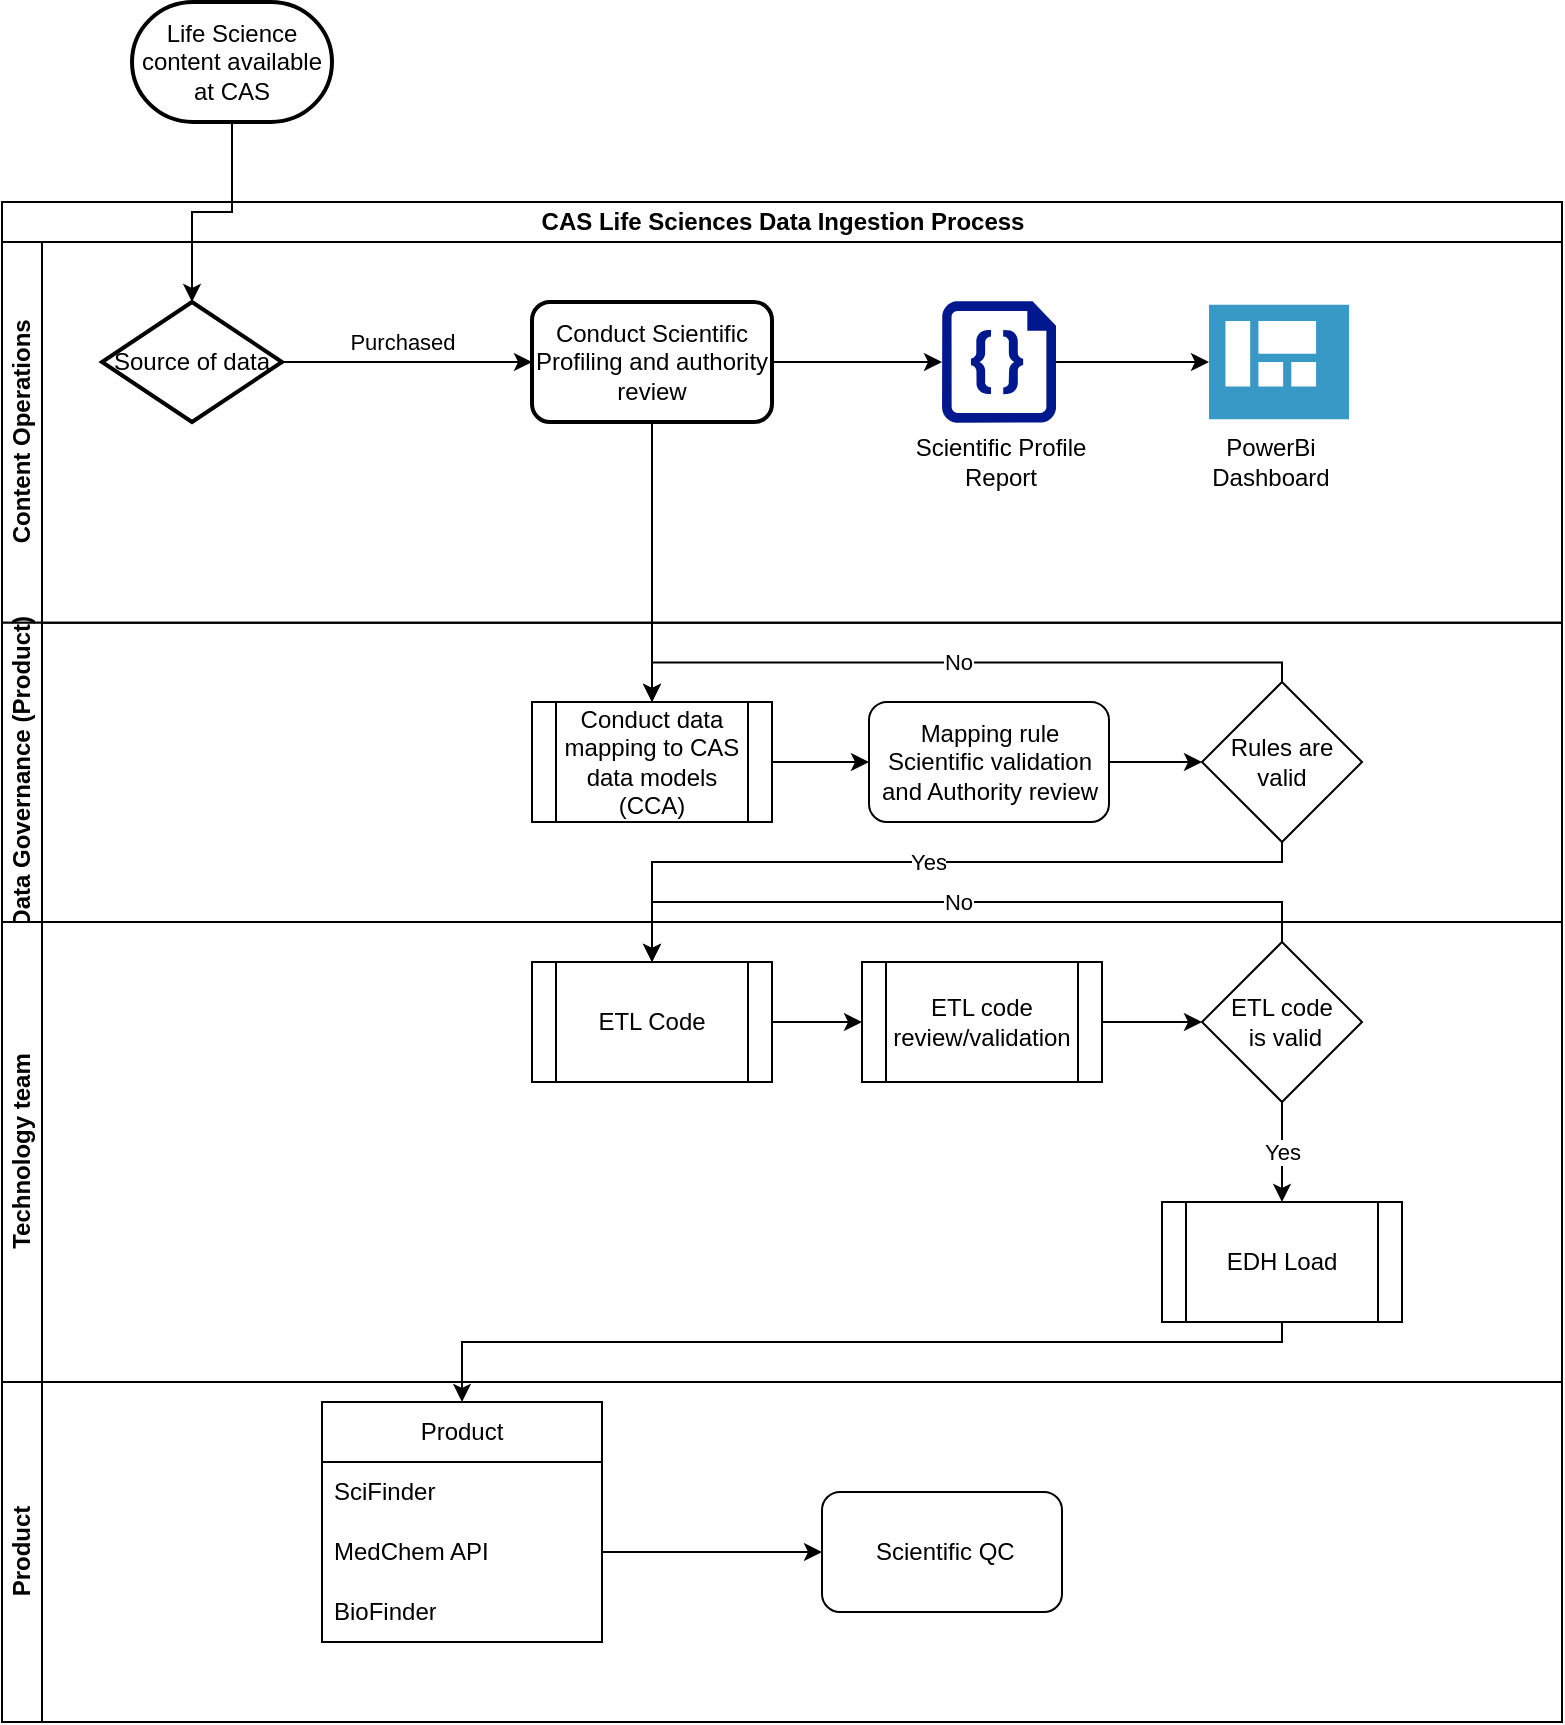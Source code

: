 <mxfile version="21.1.8" type="github">
  <diagram id="kgpKYQtTHZ0yAKxKKP6v" name="Page-1">
    <mxGraphModel dx="794" dy="1481" grid="1" gridSize="10" guides="1" tooltips="1" connect="1" arrows="1" fold="1" page="1" pageScale="1" pageWidth="850" pageHeight="1100" math="0" shadow="0">
      <root>
        <mxCell id="0" />
        <mxCell id="1" parent="0" />
        <mxCell id="T6XuYBtYMx8qg3Nv54xp-80" value="CAS Life Sciences Data Ingestion Process" style="swimlane;childLayout=stackLayout;resizeParent=1;resizeParentMax=0;horizontal=1;startSize=20;horizontalStack=0;html=1;" vertex="1" parent="1">
          <mxGeometry x="80" y="-360" width="780" height="760" as="geometry" />
        </mxCell>
        <mxCell id="T6XuYBtYMx8qg3Nv54xp-81" value="Content Operations" style="swimlane;startSize=20;horizontal=0;html=1;" vertex="1" parent="T6XuYBtYMx8qg3Nv54xp-80">
          <mxGeometry y="20" width="780" height="190.32" as="geometry">
            <mxRectangle y="20" width="780" height="30" as="alternateBounds" />
          </mxGeometry>
        </mxCell>
        <mxCell id="T6XuYBtYMx8qg3Nv54xp-86" value="Purchased" style="edgeStyle=orthogonalEdgeStyle;rounded=0;orthogonalLoop=1;jettySize=auto;html=1;" edge="1" parent="T6XuYBtYMx8qg3Nv54xp-81" source="T6XuYBtYMx8qg3Nv54xp-73" target="T6XuYBtYMx8qg3Nv54xp-85">
          <mxGeometry x="-0.04" y="10" relative="1" as="geometry">
            <mxPoint as="offset" />
          </mxGeometry>
        </mxCell>
        <mxCell id="T6XuYBtYMx8qg3Nv54xp-73" value="Source of data" style="strokeWidth=2;html=1;shape=mxgraph.flowchart.decision;whiteSpace=wrap;" vertex="1" parent="T6XuYBtYMx8qg3Nv54xp-81">
          <mxGeometry x="50" y="30" width="90" height="60" as="geometry" />
        </mxCell>
        <mxCell id="T6XuYBtYMx8qg3Nv54xp-142" style="edgeStyle=orthogonalEdgeStyle;rounded=0;orthogonalLoop=1;jettySize=auto;html=1;entryX=0;entryY=0.5;entryDx=0;entryDy=0;entryPerimeter=0;" edge="1" parent="T6XuYBtYMx8qg3Nv54xp-81" source="T6XuYBtYMx8qg3Nv54xp-85" target="T6XuYBtYMx8qg3Nv54xp-87">
          <mxGeometry relative="1" as="geometry" />
        </mxCell>
        <mxCell id="T6XuYBtYMx8qg3Nv54xp-85" value="Conduct Scientific Profiling and authority review" style="rounded=1;whiteSpace=wrap;html=1;strokeWidth=2;" vertex="1" parent="T6XuYBtYMx8qg3Nv54xp-81">
          <mxGeometry x="265" y="30.0" width="120" height="60" as="geometry" />
        </mxCell>
        <mxCell id="T6XuYBtYMx8qg3Nv54xp-93" value="" style="edgeStyle=orthogonalEdgeStyle;rounded=0;orthogonalLoop=1;jettySize=auto;html=1;" edge="1" parent="T6XuYBtYMx8qg3Nv54xp-81" source="T6XuYBtYMx8qg3Nv54xp-87" target="T6XuYBtYMx8qg3Nv54xp-91">
          <mxGeometry relative="1" as="geometry">
            <mxPoint x="690" y="70" as="targetPoint" />
          </mxGeometry>
        </mxCell>
        <mxCell id="T6XuYBtYMx8qg3Nv54xp-87" value="" style="sketch=0;aspect=fixed;pointerEvents=1;shadow=0;dashed=0;html=1;strokeColor=none;labelPosition=center;verticalLabelPosition=bottom;verticalAlign=top;align=center;fillColor=#00188D;shape=mxgraph.azure.code_file" vertex="1" parent="T6XuYBtYMx8qg3Nv54xp-81">
          <mxGeometry x="470" y="29.68" width="57" height="60.64" as="geometry" />
        </mxCell>
        <mxCell id="T6XuYBtYMx8qg3Nv54xp-90" value="Scientific Profile&lt;br&gt;Report" style="text;html=1;align=center;verticalAlign=middle;resizable=0;points=[];autosize=1;strokeColor=none;fillColor=none;" vertex="1" parent="T6XuYBtYMx8qg3Nv54xp-81">
          <mxGeometry x="443.5" y="90.32" width="110" height="40" as="geometry" />
        </mxCell>
        <mxCell id="T6XuYBtYMx8qg3Nv54xp-91" value="" style="image;sketch=0;aspect=fixed;html=1;points=[];align=center;fontSize=12;image=img/lib/mscae/Shared_Dashboard.svg;" vertex="1" parent="T6XuYBtYMx8qg3Nv54xp-81">
          <mxGeometry x="603.5" y="31.3" width="70" height="57.4" as="geometry" />
        </mxCell>
        <mxCell id="T6XuYBtYMx8qg3Nv54xp-95" value="PowerBi &lt;br&gt;Dashboard" style="text;html=1;align=center;verticalAlign=middle;resizable=0;points=[];autosize=1;strokeColor=none;fillColor=none;" vertex="1" parent="T6XuYBtYMx8qg3Nv54xp-81">
          <mxGeometry x="593.5" y="90.32" width="80" height="40" as="geometry" />
        </mxCell>
        <mxCell id="T6XuYBtYMx8qg3Nv54xp-82" value="Data Governance (Product)" style="swimlane;startSize=20;horizontal=0;html=1;" vertex="1" parent="T6XuYBtYMx8qg3Nv54xp-80">
          <mxGeometry y="210.32" width="780" height="149.68" as="geometry" />
        </mxCell>
        <mxCell id="T6XuYBtYMx8qg3Nv54xp-108" value="Conduct data mapping to CAS data models (CCA)" style="shape=process;whiteSpace=wrap;html=1;backgroundOutline=1;" vertex="1" parent="T6XuYBtYMx8qg3Nv54xp-82">
          <mxGeometry x="265" y="39.68" width="120" height="60" as="geometry" />
        </mxCell>
        <mxCell id="T6XuYBtYMx8qg3Nv54xp-161" style="edgeStyle=orthogonalEdgeStyle;rounded=0;orthogonalLoop=1;jettySize=auto;html=1;entryX=0;entryY=0.5;entryDx=0;entryDy=0;" edge="1" parent="T6XuYBtYMx8qg3Nv54xp-82" source="T6XuYBtYMx8qg3Nv54xp-153" target="T6XuYBtYMx8qg3Nv54xp-160">
          <mxGeometry relative="1" as="geometry" />
        </mxCell>
        <mxCell id="T6XuYBtYMx8qg3Nv54xp-153" value="Mapping rule Scientific validation and Authority review" style="rounded=1;whiteSpace=wrap;html=1;" vertex="1" parent="T6XuYBtYMx8qg3Nv54xp-82">
          <mxGeometry x="433.5" y="39.68" width="120" height="60" as="geometry" />
        </mxCell>
        <mxCell id="T6XuYBtYMx8qg3Nv54xp-154" style="edgeStyle=orthogonalEdgeStyle;rounded=0;orthogonalLoop=1;jettySize=auto;html=1;exitX=1;exitY=0.5;exitDx=0;exitDy=0;entryX=0;entryY=0.5;entryDx=0;entryDy=0;" edge="1" parent="T6XuYBtYMx8qg3Nv54xp-82" source="T6XuYBtYMx8qg3Nv54xp-108" target="T6XuYBtYMx8qg3Nv54xp-153">
          <mxGeometry relative="1" as="geometry" />
        </mxCell>
        <mxCell id="T6XuYBtYMx8qg3Nv54xp-164" value="No" style="edgeStyle=orthogonalEdgeStyle;rounded=0;orthogonalLoop=1;jettySize=auto;html=1;entryX=0.5;entryY=0;entryDx=0;entryDy=0;" edge="1" parent="T6XuYBtYMx8qg3Nv54xp-82" source="T6XuYBtYMx8qg3Nv54xp-160" target="T6XuYBtYMx8qg3Nv54xp-108">
          <mxGeometry relative="1" as="geometry">
            <Array as="points">
              <mxPoint x="640" y="20" />
              <mxPoint x="325" y="20" />
            </Array>
          </mxGeometry>
        </mxCell>
        <mxCell id="T6XuYBtYMx8qg3Nv54xp-160" value="Rules are valid" style="rhombus;whiteSpace=wrap;html=1;" vertex="1" parent="T6XuYBtYMx8qg3Nv54xp-82">
          <mxGeometry x="600" y="29.68" width="80" height="80" as="geometry" />
        </mxCell>
        <mxCell id="T6XuYBtYMx8qg3Nv54xp-83" value="Technology team" style="swimlane;startSize=20;horizontal=0;html=1;" vertex="1" parent="T6XuYBtYMx8qg3Nv54xp-80">
          <mxGeometry y="360" width="780" height="230" as="geometry" />
        </mxCell>
        <mxCell id="T6XuYBtYMx8qg3Nv54xp-148" style="edgeStyle=orthogonalEdgeStyle;rounded=0;orthogonalLoop=1;jettySize=auto;html=1;exitX=1;exitY=0.5;exitDx=0;exitDy=0;entryX=0;entryY=0.5;entryDx=0;entryDy=0;" edge="1" parent="T6XuYBtYMx8qg3Nv54xp-83" source="T6XuYBtYMx8qg3Nv54xp-113" target="T6XuYBtYMx8qg3Nv54xp-122">
          <mxGeometry relative="1" as="geometry">
            <mxPoint x="390" y="50" as="targetPoint" />
          </mxGeometry>
        </mxCell>
        <mxCell id="T6XuYBtYMx8qg3Nv54xp-113" value="ETL Code" style="shape=process;whiteSpace=wrap;html=1;backgroundOutline=1;" vertex="1" parent="T6XuYBtYMx8qg3Nv54xp-83">
          <mxGeometry x="265" y="20" width="120" height="60" as="geometry" />
        </mxCell>
        <mxCell id="T6XuYBtYMx8qg3Nv54xp-117" value="EDH Load" style="shape=process;whiteSpace=wrap;html=1;backgroundOutline=1;" vertex="1" parent="T6XuYBtYMx8qg3Nv54xp-83">
          <mxGeometry x="580" y="140" width="120" height="60" as="geometry" />
        </mxCell>
        <mxCell id="T6XuYBtYMx8qg3Nv54xp-122" value="ETL code review/validation" style="shape=process;whiteSpace=wrap;html=1;backgroundOutline=1;" vertex="1" parent="T6XuYBtYMx8qg3Nv54xp-83">
          <mxGeometry x="430" y="20" width="120" height="60" as="geometry" />
        </mxCell>
        <mxCell id="T6XuYBtYMx8qg3Nv54xp-168" value="Yes" style="edgeStyle=orthogonalEdgeStyle;rounded=0;orthogonalLoop=1;jettySize=auto;html=1;exitX=0.5;exitY=1;exitDx=0;exitDy=0;entryX=0.5;entryY=0;entryDx=0;entryDy=0;" edge="1" parent="T6XuYBtYMx8qg3Nv54xp-83" source="T6XuYBtYMx8qg3Nv54xp-166" target="T6XuYBtYMx8qg3Nv54xp-117">
          <mxGeometry relative="1" as="geometry" />
        </mxCell>
        <mxCell id="T6XuYBtYMx8qg3Nv54xp-174" value="No" style="edgeStyle=orthogonalEdgeStyle;rounded=0;orthogonalLoop=1;jettySize=auto;html=1;exitX=0.5;exitY=0;exitDx=0;exitDy=0;entryX=0.5;entryY=0;entryDx=0;entryDy=0;" edge="1" parent="T6XuYBtYMx8qg3Nv54xp-83" source="T6XuYBtYMx8qg3Nv54xp-166" target="T6XuYBtYMx8qg3Nv54xp-113">
          <mxGeometry relative="1" as="geometry" />
        </mxCell>
        <mxCell id="T6XuYBtYMx8qg3Nv54xp-166" value="ETL code&lt;br&gt;&amp;nbsp;is valid" style="rhombus;whiteSpace=wrap;html=1;" vertex="1" parent="T6XuYBtYMx8qg3Nv54xp-83">
          <mxGeometry x="600" y="10" width="80" height="80" as="geometry" />
        </mxCell>
        <mxCell id="T6XuYBtYMx8qg3Nv54xp-165" style="edgeStyle=orthogonalEdgeStyle;rounded=0;orthogonalLoop=1;jettySize=auto;html=1;exitX=1;exitY=0.5;exitDx=0;exitDy=0;" edge="1" parent="T6XuYBtYMx8qg3Nv54xp-83" source="T6XuYBtYMx8qg3Nv54xp-122" target="T6XuYBtYMx8qg3Nv54xp-166">
          <mxGeometry relative="1" as="geometry">
            <mxPoint x="620" y="50" as="targetPoint" />
          </mxGeometry>
        </mxCell>
        <mxCell id="T6XuYBtYMx8qg3Nv54xp-126" value="Product" style="swimlane;startSize=20;horizontal=0;html=1;" vertex="1" parent="T6XuYBtYMx8qg3Nv54xp-80">
          <mxGeometry y="590" width="780" height="170" as="geometry" />
        </mxCell>
        <mxCell id="T6XuYBtYMx8qg3Nv54xp-129" value="Product" style="swimlane;fontStyle=0;childLayout=stackLayout;horizontal=1;startSize=30;horizontalStack=0;resizeParent=1;resizeParentMax=0;resizeLast=0;collapsible=1;marginBottom=0;whiteSpace=wrap;html=1;" vertex="1" parent="T6XuYBtYMx8qg3Nv54xp-126">
          <mxGeometry x="160" y="10" width="140" height="120" as="geometry" />
        </mxCell>
        <mxCell id="T6XuYBtYMx8qg3Nv54xp-130" value="SciFinder" style="text;strokeColor=none;fillColor=none;align=left;verticalAlign=middle;spacingLeft=4;spacingRight=4;overflow=hidden;points=[[0,0.5],[1,0.5]];portConstraint=eastwest;rotatable=0;whiteSpace=wrap;html=1;" vertex="1" parent="T6XuYBtYMx8qg3Nv54xp-129">
          <mxGeometry y="30" width="140" height="30" as="geometry" />
        </mxCell>
        <mxCell id="T6XuYBtYMx8qg3Nv54xp-131" value="MedChem API" style="text;strokeColor=none;fillColor=none;align=left;verticalAlign=middle;spacingLeft=4;spacingRight=4;overflow=hidden;points=[[0,0.5],[1,0.5]];portConstraint=eastwest;rotatable=0;whiteSpace=wrap;html=1;" vertex="1" parent="T6XuYBtYMx8qg3Nv54xp-129">
          <mxGeometry y="60" width="140" height="30" as="geometry" />
        </mxCell>
        <mxCell id="T6XuYBtYMx8qg3Nv54xp-132" value="BioFinder" style="text;strokeColor=none;fillColor=none;align=left;verticalAlign=middle;spacingLeft=4;spacingRight=4;overflow=hidden;points=[[0,0.5],[1,0.5]];portConstraint=eastwest;rotatable=0;whiteSpace=wrap;html=1;" vertex="1" parent="T6XuYBtYMx8qg3Nv54xp-129">
          <mxGeometry y="90" width="140" height="30" as="geometry" />
        </mxCell>
        <mxCell id="T6XuYBtYMx8qg3Nv54xp-170" value="&amp;nbsp;Scientific QC" style="rounded=1;whiteSpace=wrap;html=1;" vertex="1" parent="T6XuYBtYMx8qg3Nv54xp-126">
          <mxGeometry x="410" y="55" width="120" height="60" as="geometry" />
        </mxCell>
        <mxCell id="T6XuYBtYMx8qg3Nv54xp-172" style="edgeStyle=orthogonalEdgeStyle;rounded=0;orthogonalLoop=1;jettySize=auto;html=1;exitX=1;exitY=0.5;exitDx=0;exitDy=0;" edge="1" parent="T6XuYBtYMx8qg3Nv54xp-126" source="T6XuYBtYMx8qg3Nv54xp-131" target="T6XuYBtYMx8qg3Nv54xp-170">
          <mxGeometry relative="1" as="geometry" />
        </mxCell>
        <mxCell id="T6XuYBtYMx8qg3Nv54xp-144" value="" style="edgeStyle=orthogonalEdgeStyle;rounded=0;orthogonalLoop=1;jettySize=auto;html=1;" edge="1" parent="T6XuYBtYMx8qg3Nv54xp-80" source="T6XuYBtYMx8qg3Nv54xp-85" target="T6XuYBtYMx8qg3Nv54xp-108">
          <mxGeometry relative="1" as="geometry" />
        </mxCell>
        <mxCell id="T6XuYBtYMx8qg3Nv54xp-150" style="edgeStyle=orthogonalEdgeStyle;rounded=0;orthogonalLoop=1;jettySize=auto;html=1;exitX=0.5;exitY=1;exitDx=0;exitDy=0;" edge="1" parent="T6XuYBtYMx8qg3Nv54xp-80" source="T6XuYBtYMx8qg3Nv54xp-117" target="T6XuYBtYMx8qg3Nv54xp-129">
          <mxGeometry relative="1" as="geometry">
            <Array as="points">
              <mxPoint x="640" y="570" />
              <mxPoint x="230" y="570" />
            </Array>
          </mxGeometry>
        </mxCell>
        <mxCell id="T6XuYBtYMx8qg3Nv54xp-162" value="Yes" style="edgeStyle=orthogonalEdgeStyle;rounded=0;orthogonalLoop=1;jettySize=auto;html=1;" edge="1" parent="T6XuYBtYMx8qg3Nv54xp-80" source="T6XuYBtYMx8qg3Nv54xp-160" target="T6XuYBtYMx8qg3Nv54xp-113">
          <mxGeometry relative="1" as="geometry">
            <Array as="points">
              <mxPoint x="640" y="330" />
              <mxPoint x="325" y="330" />
            </Array>
          </mxGeometry>
        </mxCell>
        <mxCell id="T6XuYBtYMx8qg3Nv54xp-70" value="&lt;font style=&quot;font-size: 12px;&quot;&gt;Life Science content available at CAS&lt;/font&gt;" style="strokeWidth=2;html=1;shape=mxgraph.flowchart.terminator;whiteSpace=wrap;" vertex="1" parent="1">
          <mxGeometry x="145" y="-460" width="100" height="60" as="geometry" />
        </mxCell>
        <mxCell id="T6XuYBtYMx8qg3Nv54xp-72" style="edgeStyle=orthogonalEdgeStyle;rounded=0;orthogonalLoop=1;jettySize=auto;html=1;exitX=0.5;exitY=1;exitDx=0;exitDy=0;exitPerimeter=0;" edge="1" parent="1" source="T6XuYBtYMx8qg3Nv54xp-70" target="T6XuYBtYMx8qg3Nv54xp-73">
          <mxGeometry relative="1" as="geometry">
            <mxPoint x="260" y="-270" as="targetPoint" />
          </mxGeometry>
        </mxCell>
      </root>
    </mxGraphModel>
  </diagram>
</mxfile>
